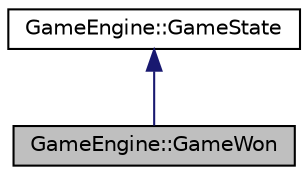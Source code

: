 digraph "GameEngine::GameWon"
{
  edge [fontname="Helvetica",fontsize="10",labelfontname="Helvetica",labelfontsize="10"];
  node [fontname="Helvetica",fontsize="10",shape=record];
  Node0 [label="GameEngine::GameWon",height=0.2,width=0.4,color="black", fillcolor="grey75", style="filled", fontcolor="black"];
  Node1 -> Node0 [dir="back",color="midnightblue",fontsize="10",style="solid",fontname="Helvetica"];
  Node1 [label="GameEngine::GameState",height=0.2,width=0.4,color="black", fillcolor="white", style="filled",URL="$class_game_engine_1_1_game_state.html"];
}
